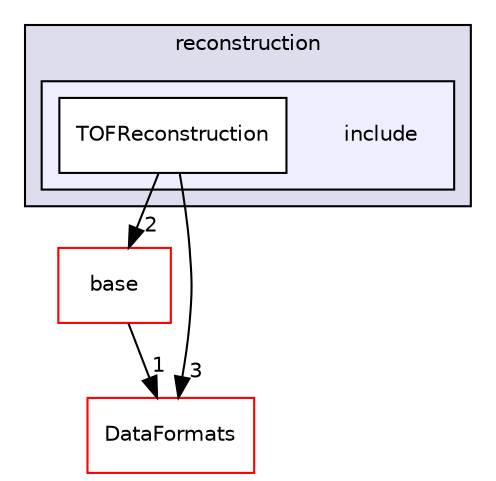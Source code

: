digraph "/home/travis/build/AliceO2Group/AliceO2/Detectors/TOF/reconstruction/include" {
  bgcolor=transparent;
  compound=true
  node [ fontsize="10", fontname="Helvetica"];
  edge [ labelfontsize="10", labelfontname="Helvetica"];
  subgraph clusterdir_d1fec883a65fe865f3e91884d818def8 {
    graph [ bgcolor="#ddddee", pencolor="black", label="reconstruction" fontname="Helvetica", fontsize="10", URL="dir_d1fec883a65fe865f3e91884d818def8.html"]
  subgraph clusterdir_3dfda2b66c3c3704521dbfdd9d3caacf {
    graph [ bgcolor="#eeeeff", pencolor="black", label="" URL="dir_3dfda2b66c3c3704521dbfdd9d3caacf.html"];
    dir_3dfda2b66c3c3704521dbfdd9d3caacf [shape=plaintext label="include"];
    dir_ea0fd6262befb6a47c036a9bedd70371 [shape=box label="TOFReconstruction" color="black" fillcolor="white" style="filled" URL="dir_ea0fd6262befb6a47c036a9bedd70371.html"];
  }
  }
  dir_0189f3ad6abecd72f822a0c3914f12b2 [shape=box label="base" color="red" URL="dir_0189f3ad6abecd72f822a0c3914f12b2.html"];
  dir_2171f7ec022c5423887b07c69b2f5b48 [shape=box label="DataFormats" color="red" URL="dir_2171f7ec022c5423887b07c69b2f5b48.html"];
  dir_0189f3ad6abecd72f822a0c3914f12b2->dir_2171f7ec022c5423887b07c69b2f5b48 [headlabel="1", labeldistance=1.5 headhref="dir_000229_000056.html"];
  dir_ea0fd6262befb6a47c036a9bedd70371->dir_0189f3ad6abecd72f822a0c3914f12b2 [headlabel="2", labeldistance=1.5 headhref="dir_000275_000229.html"];
  dir_ea0fd6262befb6a47c036a9bedd70371->dir_2171f7ec022c5423887b07c69b2f5b48 [headlabel="3", labeldistance=1.5 headhref="dir_000275_000056.html"];
}
